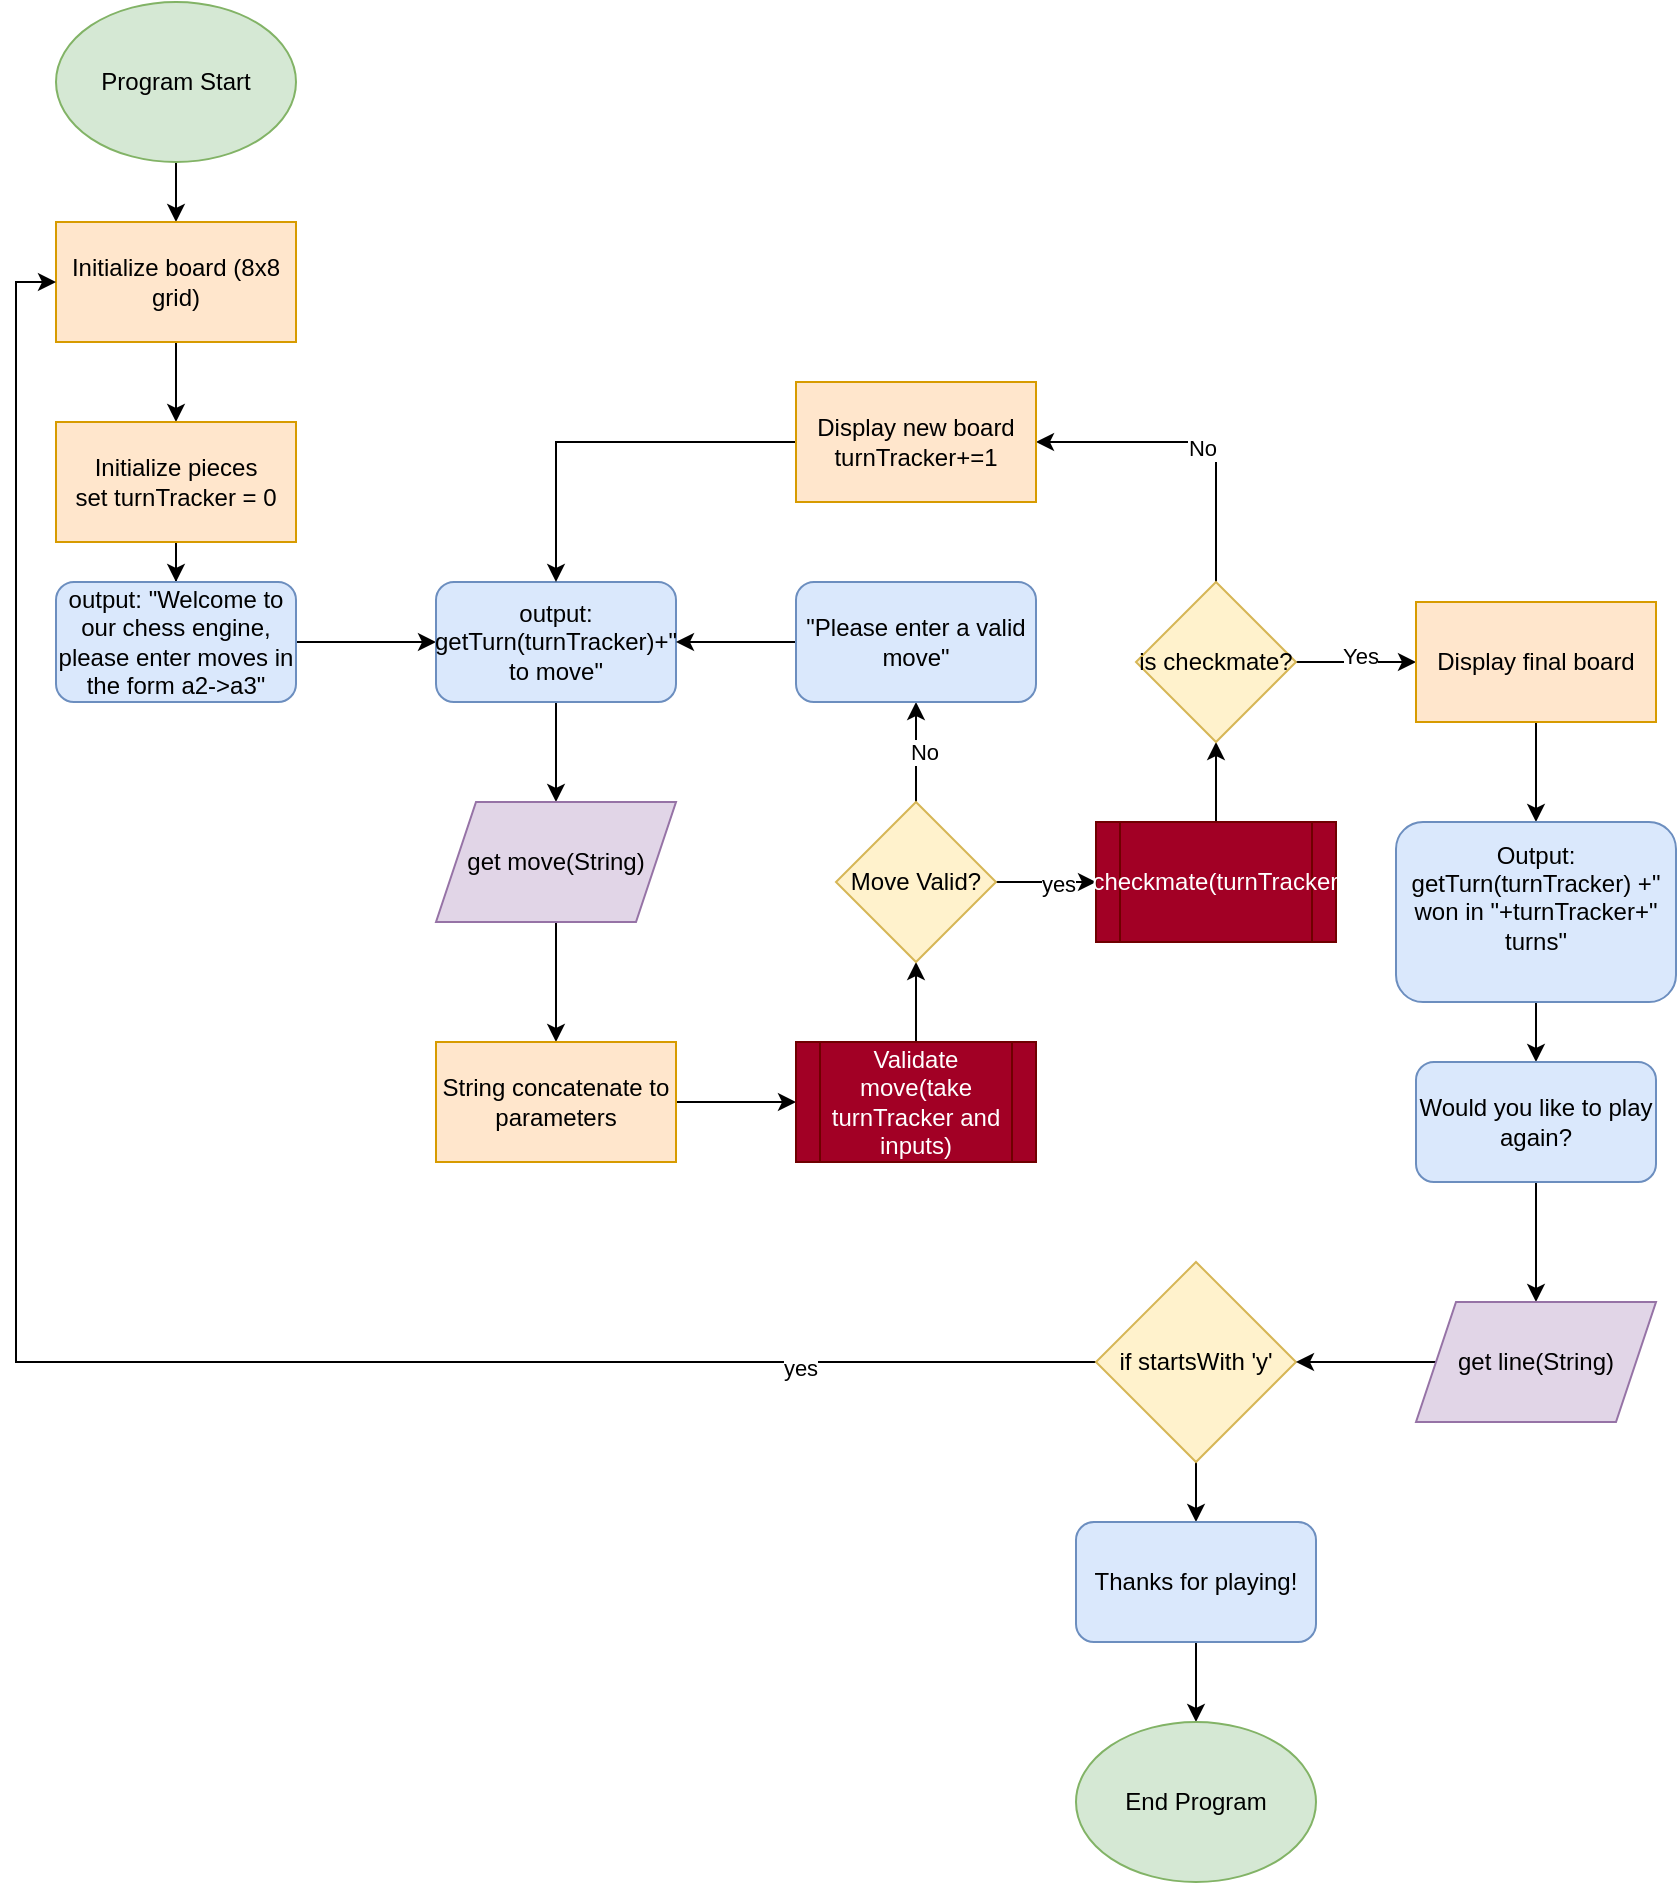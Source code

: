 <mxfile version="26.1.1">
  <diagram name="Page-1" id="sAbEKz0JLl8WQYeiOZIA">
    <mxGraphModel dx="1042" dy="531" grid="1" gridSize="10" guides="1" tooltips="1" connect="1" arrows="1" fold="1" page="1" pageScale="1" pageWidth="850" pageHeight="1100" math="0" shadow="0">
      <root>
        <mxCell id="0" />
        <mxCell id="1" parent="0" />
        <mxCell id="rAzQiFFHKU54NkG-bRZz-18" style="edgeStyle=orthogonalEdgeStyle;rounded=0;orthogonalLoop=1;jettySize=auto;html=1;" edge="1" parent="1" source="rAzQiFFHKU54NkG-bRZz-15" target="rAzQiFFHKU54NkG-bRZz-17">
          <mxGeometry relative="1" as="geometry" />
        </mxCell>
        <mxCell id="rAzQiFFHKU54NkG-bRZz-15" value="Program Start" style="ellipse;whiteSpace=wrap;html=1;fillColor=#d5e8d4;strokeColor=#82b366;" vertex="1" parent="1">
          <mxGeometry x="340" y="10" width="120" height="80" as="geometry" />
        </mxCell>
        <mxCell id="rAzQiFFHKU54NkG-bRZz-20" style="edgeStyle=orthogonalEdgeStyle;rounded=0;orthogonalLoop=1;jettySize=auto;html=1;entryX=0.5;entryY=0;entryDx=0;entryDy=0;" edge="1" parent="1" source="rAzQiFFHKU54NkG-bRZz-17" target="rAzQiFFHKU54NkG-bRZz-19">
          <mxGeometry relative="1" as="geometry" />
        </mxCell>
        <mxCell id="rAzQiFFHKU54NkG-bRZz-17" value="Initialize board (8x8 grid)" style="rounded=0;whiteSpace=wrap;html=1;fillColor=#ffe6cc;strokeColor=#d79b00;" vertex="1" parent="1">
          <mxGeometry x="340" y="120" width="120" height="60" as="geometry" />
        </mxCell>
        <mxCell id="rAzQiFFHKU54NkG-bRZz-22" style="edgeStyle=orthogonalEdgeStyle;rounded=0;orthogonalLoop=1;jettySize=auto;html=1;entryX=0.5;entryY=0;entryDx=0;entryDy=0;" edge="1" parent="1" source="rAzQiFFHKU54NkG-bRZz-19" target="rAzQiFFHKU54NkG-bRZz-21">
          <mxGeometry relative="1" as="geometry">
            <mxPoint x="400" y="310" as="targetPoint" />
          </mxGeometry>
        </mxCell>
        <mxCell id="rAzQiFFHKU54NkG-bRZz-19" value="Initialize pieces&lt;div&gt;set turnTracker = 0&lt;/div&gt;" style="rounded=0;whiteSpace=wrap;html=1;fillColor=#ffe6cc;strokeColor=#d79b00;" vertex="1" parent="1">
          <mxGeometry x="340" y="220" width="120" height="60" as="geometry" />
        </mxCell>
        <mxCell id="rAzQiFFHKU54NkG-bRZz-24" style="edgeStyle=orthogonalEdgeStyle;rounded=0;orthogonalLoop=1;jettySize=auto;html=1;" edge="1" parent="1" source="rAzQiFFHKU54NkG-bRZz-21" target="rAzQiFFHKU54NkG-bRZz-23">
          <mxGeometry relative="1" as="geometry" />
        </mxCell>
        <mxCell id="rAzQiFFHKU54NkG-bRZz-21" value="output: &quot;Welcome to our chess engine, please enter moves in the form a2-&amp;gt;a3&quot;" style="rounded=1;whiteSpace=wrap;html=1;fillColor=#dae8fc;strokeColor=#6c8ebf;" vertex="1" parent="1">
          <mxGeometry x="340" y="300" width="120" height="60" as="geometry" />
        </mxCell>
        <mxCell id="rAzQiFFHKU54NkG-bRZz-26" style="edgeStyle=orthogonalEdgeStyle;rounded=0;orthogonalLoop=1;jettySize=auto;html=1;entryX=0.5;entryY=0;entryDx=0;entryDy=0;" edge="1" parent="1" source="rAzQiFFHKU54NkG-bRZz-23" target="rAzQiFFHKU54NkG-bRZz-25">
          <mxGeometry relative="1" as="geometry" />
        </mxCell>
        <mxCell id="rAzQiFFHKU54NkG-bRZz-23" value="output:&lt;div&gt;getTurn(turnTracker)+&quot; to move&quot;&lt;/div&gt;" style="rounded=1;whiteSpace=wrap;html=1;fillColor=#dae8fc;strokeColor=#6c8ebf;" vertex="1" parent="1">
          <mxGeometry x="530" y="300" width="120" height="60" as="geometry" />
        </mxCell>
        <mxCell id="rAzQiFFHKU54NkG-bRZz-32" style="edgeStyle=orthogonalEdgeStyle;rounded=0;orthogonalLoop=1;jettySize=auto;html=1;" edge="1" parent="1" source="rAzQiFFHKU54NkG-bRZz-25" target="rAzQiFFHKU54NkG-bRZz-27">
          <mxGeometry relative="1" as="geometry" />
        </mxCell>
        <mxCell id="rAzQiFFHKU54NkG-bRZz-25" value="get move(String)" style="shape=parallelogram;perimeter=parallelogramPerimeter;whiteSpace=wrap;html=1;fixedSize=1;fillColor=#e1d5e7;strokeColor=#9673a6;" vertex="1" parent="1">
          <mxGeometry x="530" y="410" width="120" height="60" as="geometry" />
        </mxCell>
        <mxCell id="rAzQiFFHKU54NkG-bRZz-33" style="edgeStyle=orthogonalEdgeStyle;rounded=0;orthogonalLoop=1;jettySize=auto;html=1;entryX=0;entryY=0.5;entryDx=0;entryDy=0;" edge="1" parent="1" source="rAzQiFFHKU54NkG-bRZz-27" target="rAzQiFFHKU54NkG-bRZz-29">
          <mxGeometry relative="1" as="geometry" />
        </mxCell>
        <mxCell id="rAzQiFFHKU54NkG-bRZz-27" value="String concatenate to parameters" style="whiteSpace=wrap;html=1;fillColor=#ffe6cc;strokeColor=#d79b00;" vertex="1" parent="1">
          <mxGeometry x="530" y="530" width="120" height="60" as="geometry" />
        </mxCell>
        <mxCell id="rAzQiFFHKU54NkG-bRZz-34" style="edgeStyle=orthogonalEdgeStyle;rounded=0;orthogonalLoop=1;jettySize=auto;html=1;entryX=0.5;entryY=1;entryDx=0;entryDy=0;" edge="1" parent="1" source="rAzQiFFHKU54NkG-bRZz-29" target="rAzQiFFHKU54NkG-bRZz-31">
          <mxGeometry relative="1" as="geometry" />
        </mxCell>
        <mxCell id="rAzQiFFHKU54NkG-bRZz-29" value="Validate move(take turnTracker and inputs)" style="shape=process;whiteSpace=wrap;html=1;backgroundOutline=1;fillColor=#a20025;fontColor=#ffffff;strokeColor=#6F0000;" vertex="1" parent="1">
          <mxGeometry x="710" y="530" width="120" height="60" as="geometry" />
        </mxCell>
        <mxCell id="rAzQiFFHKU54NkG-bRZz-37" style="edgeStyle=orthogonalEdgeStyle;rounded=0;orthogonalLoop=1;jettySize=auto;html=1;entryX=0.5;entryY=1;entryDx=0;entryDy=0;" edge="1" parent="1" source="rAzQiFFHKU54NkG-bRZz-31" target="rAzQiFFHKU54NkG-bRZz-35">
          <mxGeometry relative="1" as="geometry" />
        </mxCell>
        <mxCell id="rAzQiFFHKU54NkG-bRZz-38" value="No" style="edgeLabel;html=1;align=center;verticalAlign=middle;resizable=0;points=[];" vertex="1" connectable="0" parent="rAzQiFFHKU54NkG-bRZz-37">
          <mxGeometry x="0.024" y="-4" relative="1" as="geometry">
            <mxPoint as="offset" />
          </mxGeometry>
        </mxCell>
        <mxCell id="rAzQiFFHKU54NkG-bRZz-39" style="edgeStyle=orthogonalEdgeStyle;rounded=0;orthogonalLoop=1;jettySize=auto;html=1;entryX=0;entryY=0.5;entryDx=0;entryDy=0;" edge="1" parent="1" source="rAzQiFFHKU54NkG-bRZz-31" target="rAzQiFFHKU54NkG-bRZz-42">
          <mxGeometry relative="1" as="geometry">
            <mxPoint x="870" y="450" as="targetPoint" />
          </mxGeometry>
        </mxCell>
        <mxCell id="rAzQiFFHKU54NkG-bRZz-40" value="yes" style="edgeLabel;html=1;align=center;verticalAlign=middle;resizable=0;points=[];" vertex="1" connectable="0" parent="rAzQiFFHKU54NkG-bRZz-39">
          <mxGeometry x="0.212" y="-1" relative="1" as="geometry">
            <mxPoint as="offset" />
          </mxGeometry>
        </mxCell>
        <mxCell id="rAzQiFFHKU54NkG-bRZz-31" value="Move Valid?" style="rhombus;whiteSpace=wrap;html=1;fillColor=#fff2cc;strokeColor=#d6b656;" vertex="1" parent="1">
          <mxGeometry x="730" y="410" width="80" height="80" as="geometry" />
        </mxCell>
        <mxCell id="rAzQiFFHKU54NkG-bRZz-36" style="edgeStyle=orthogonalEdgeStyle;rounded=0;orthogonalLoop=1;jettySize=auto;html=1;entryX=1;entryY=0.5;entryDx=0;entryDy=0;" edge="1" parent="1" source="rAzQiFFHKU54NkG-bRZz-35" target="rAzQiFFHKU54NkG-bRZz-23">
          <mxGeometry relative="1" as="geometry" />
        </mxCell>
        <mxCell id="rAzQiFFHKU54NkG-bRZz-35" value="&quot;Please enter a valid move&quot;" style="rounded=1;whiteSpace=wrap;html=1;fillColor=#dae8fc;strokeColor=#6c8ebf;" vertex="1" parent="1">
          <mxGeometry x="710" y="300" width="120" height="60" as="geometry" />
        </mxCell>
        <mxCell id="rAzQiFFHKU54NkG-bRZz-46" style="edgeStyle=orthogonalEdgeStyle;rounded=0;orthogonalLoop=1;jettySize=auto;html=1;entryX=0.5;entryY=1;entryDx=0;entryDy=0;" edge="1" parent="1" source="rAzQiFFHKU54NkG-bRZz-42" target="rAzQiFFHKU54NkG-bRZz-44">
          <mxGeometry relative="1" as="geometry" />
        </mxCell>
        <mxCell id="rAzQiFFHKU54NkG-bRZz-42" value="&amp;nbsp;checkmate(turnTracker)" style="shape=process;whiteSpace=wrap;html=1;backgroundOutline=1;fillColor=#a20025;fontColor=#ffffff;strokeColor=#6F0000;" vertex="1" parent="1">
          <mxGeometry x="860" y="420" width="120" height="60" as="geometry" />
        </mxCell>
        <mxCell id="rAzQiFFHKU54NkG-bRZz-50" style="edgeStyle=orthogonalEdgeStyle;rounded=0;orthogonalLoop=1;jettySize=auto;html=1;exitX=0.5;exitY=0;exitDx=0;exitDy=0;entryX=1;entryY=0.5;entryDx=0;entryDy=0;" edge="1" parent="1" source="rAzQiFFHKU54NkG-bRZz-44" target="rAzQiFFHKU54NkG-bRZz-49">
          <mxGeometry relative="1" as="geometry" />
        </mxCell>
        <mxCell id="rAzQiFFHKU54NkG-bRZz-51" value="No" style="edgeLabel;html=1;align=center;verticalAlign=middle;resizable=0;points=[];" vertex="1" connectable="0" parent="rAzQiFFHKU54NkG-bRZz-50">
          <mxGeometry x="-0.037" y="3" relative="1" as="geometry">
            <mxPoint as="offset" />
          </mxGeometry>
        </mxCell>
        <mxCell id="rAzQiFFHKU54NkG-bRZz-53" style="edgeStyle=orthogonalEdgeStyle;rounded=0;orthogonalLoop=1;jettySize=auto;html=1;entryX=0;entryY=0.5;entryDx=0;entryDy=0;" edge="1" parent="1" source="rAzQiFFHKU54NkG-bRZz-44" target="rAzQiFFHKU54NkG-bRZz-52">
          <mxGeometry relative="1" as="geometry" />
        </mxCell>
        <mxCell id="rAzQiFFHKU54NkG-bRZz-54" value="Yes" style="edgeLabel;html=1;align=center;verticalAlign=middle;resizable=0;points=[];" vertex="1" connectable="0" parent="rAzQiFFHKU54NkG-bRZz-53">
          <mxGeometry x="0.067" y="3" relative="1" as="geometry">
            <mxPoint as="offset" />
          </mxGeometry>
        </mxCell>
        <mxCell id="rAzQiFFHKU54NkG-bRZz-44" value="is checkmate?" style="rhombus;whiteSpace=wrap;html=1;fillColor=#fff2cc;strokeColor=#d6b656;" vertex="1" parent="1">
          <mxGeometry x="880" y="300" width="80" height="80" as="geometry" />
        </mxCell>
        <mxCell id="rAzQiFFHKU54NkG-bRZz-72" style="edgeStyle=orthogonalEdgeStyle;rounded=0;orthogonalLoop=1;jettySize=auto;html=1;entryX=0.5;entryY=0;entryDx=0;entryDy=0;" edge="1" parent="1" source="rAzQiFFHKU54NkG-bRZz-49" target="rAzQiFFHKU54NkG-bRZz-23">
          <mxGeometry relative="1" as="geometry" />
        </mxCell>
        <mxCell id="rAzQiFFHKU54NkG-bRZz-49" value="Display new board&lt;div&gt;turnTracker+=1&lt;/div&gt;" style="rounded=0;whiteSpace=wrap;html=1;fillColor=#ffe6cc;strokeColor=#d79b00;" vertex="1" parent="1">
          <mxGeometry x="710" y="200" width="120" height="60" as="geometry" />
        </mxCell>
        <mxCell id="rAzQiFFHKU54NkG-bRZz-56" style="edgeStyle=orthogonalEdgeStyle;rounded=0;orthogonalLoop=1;jettySize=auto;html=1;" edge="1" parent="1" source="rAzQiFFHKU54NkG-bRZz-52" target="rAzQiFFHKU54NkG-bRZz-55">
          <mxGeometry relative="1" as="geometry" />
        </mxCell>
        <mxCell id="rAzQiFFHKU54NkG-bRZz-52" value="Display final board" style="rounded=0;whiteSpace=wrap;html=1;fillColor=#ffe6cc;strokeColor=#d79b00;" vertex="1" parent="1">
          <mxGeometry x="1020" y="310" width="120" height="60" as="geometry" />
        </mxCell>
        <mxCell id="rAzQiFFHKU54NkG-bRZz-61" style="edgeStyle=orthogonalEdgeStyle;rounded=0;orthogonalLoop=1;jettySize=auto;html=1;entryX=0.5;entryY=0;entryDx=0;entryDy=0;" edge="1" parent="1" source="rAzQiFFHKU54NkG-bRZz-55" target="rAzQiFFHKU54NkG-bRZz-60">
          <mxGeometry relative="1" as="geometry" />
        </mxCell>
        <mxCell id="rAzQiFFHKU54NkG-bRZz-55" value="Output:&lt;div&gt;getTurn(turnTracker) +&quot; won in &quot;+turnTracker+&quot; turns&quot;&lt;br&gt;&lt;div&gt;&lt;br&gt;&lt;/div&gt;&lt;/div&gt;" style="rounded=1;whiteSpace=wrap;html=1;fillColor=#dae8fc;strokeColor=#6c8ebf;" vertex="1" parent="1">
          <mxGeometry x="1010" y="420" width="140" height="90" as="geometry" />
        </mxCell>
        <mxCell id="rAzQiFFHKU54NkG-bRZz-66" style="edgeStyle=orthogonalEdgeStyle;rounded=0;orthogonalLoop=1;jettySize=auto;html=1;entryX=0;entryY=0.5;entryDx=0;entryDy=0;" edge="1" parent="1" source="rAzQiFFHKU54NkG-bRZz-59" target="rAzQiFFHKU54NkG-bRZz-17">
          <mxGeometry relative="1" as="geometry" />
        </mxCell>
        <mxCell id="rAzQiFFHKU54NkG-bRZz-67" value="yes" style="edgeLabel;html=1;align=center;verticalAlign=middle;resizable=0;points=[];" vertex="1" connectable="0" parent="rAzQiFFHKU54NkG-bRZz-66">
          <mxGeometry x="-0.73" y="3" relative="1" as="geometry">
            <mxPoint as="offset" />
          </mxGeometry>
        </mxCell>
        <mxCell id="rAzQiFFHKU54NkG-bRZz-70" style="edgeStyle=orthogonalEdgeStyle;rounded=0;orthogonalLoop=1;jettySize=auto;html=1;entryX=0.5;entryY=0;entryDx=0;entryDy=0;" edge="1" parent="1" source="rAzQiFFHKU54NkG-bRZz-59" target="rAzQiFFHKU54NkG-bRZz-68">
          <mxGeometry relative="1" as="geometry" />
        </mxCell>
        <mxCell id="rAzQiFFHKU54NkG-bRZz-59" value="if startsWith &#39;y&#39;" style="rhombus;whiteSpace=wrap;html=1;fillColor=#fff2cc;strokeColor=#d6b656;" vertex="1" parent="1">
          <mxGeometry x="860" y="640" width="100" height="100" as="geometry" />
        </mxCell>
        <mxCell id="rAzQiFFHKU54NkG-bRZz-64" style="edgeStyle=orthogonalEdgeStyle;rounded=0;orthogonalLoop=1;jettySize=auto;html=1;" edge="1" parent="1" source="rAzQiFFHKU54NkG-bRZz-60" target="rAzQiFFHKU54NkG-bRZz-63">
          <mxGeometry relative="1" as="geometry" />
        </mxCell>
        <mxCell id="rAzQiFFHKU54NkG-bRZz-60" value="Would you like to play again?" style="rounded=1;whiteSpace=wrap;html=1;fillColor=#dae8fc;strokeColor=#6c8ebf;" vertex="1" parent="1">
          <mxGeometry x="1020" y="540" width="120" height="60" as="geometry" />
        </mxCell>
        <mxCell id="rAzQiFFHKU54NkG-bRZz-65" style="edgeStyle=orthogonalEdgeStyle;rounded=0;orthogonalLoop=1;jettySize=auto;html=1;entryX=1;entryY=0.5;entryDx=0;entryDy=0;" edge="1" parent="1" source="rAzQiFFHKU54NkG-bRZz-63" target="rAzQiFFHKU54NkG-bRZz-59">
          <mxGeometry relative="1" as="geometry" />
        </mxCell>
        <mxCell id="rAzQiFFHKU54NkG-bRZz-63" value="get line(String)" style="shape=parallelogram;perimeter=parallelogramPerimeter;whiteSpace=wrap;html=1;fixedSize=1;fillColor=#e1d5e7;strokeColor=#9673a6;" vertex="1" parent="1">
          <mxGeometry x="1020" y="660" width="120" height="60" as="geometry" />
        </mxCell>
        <mxCell id="rAzQiFFHKU54NkG-bRZz-71" style="edgeStyle=orthogonalEdgeStyle;rounded=0;orthogonalLoop=1;jettySize=auto;html=1;entryX=0.5;entryY=0;entryDx=0;entryDy=0;" edge="1" parent="1" source="rAzQiFFHKU54NkG-bRZz-68" target="rAzQiFFHKU54NkG-bRZz-69">
          <mxGeometry relative="1" as="geometry" />
        </mxCell>
        <mxCell id="rAzQiFFHKU54NkG-bRZz-68" value="Thanks for playing!" style="rounded=1;whiteSpace=wrap;html=1;fillColor=#dae8fc;strokeColor=#6c8ebf;" vertex="1" parent="1">
          <mxGeometry x="850" y="770" width="120" height="60" as="geometry" />
        </mxCell>
        <mxCell id="rAzQiFFHKU54NkG-bRZz-69" value="End Program" style="ellipse;whiteSpace=wrap;html=1;fillColor=#d5e8d4;strokeColor=#82b366;" vertex="1" parent="1">
          <mxGeometry x="850" y="870" width="120" height="80" as="geometry" />
        </mxCell>
      </root>
    </mxGraphModel>
  </diagram>
</mxfile>
